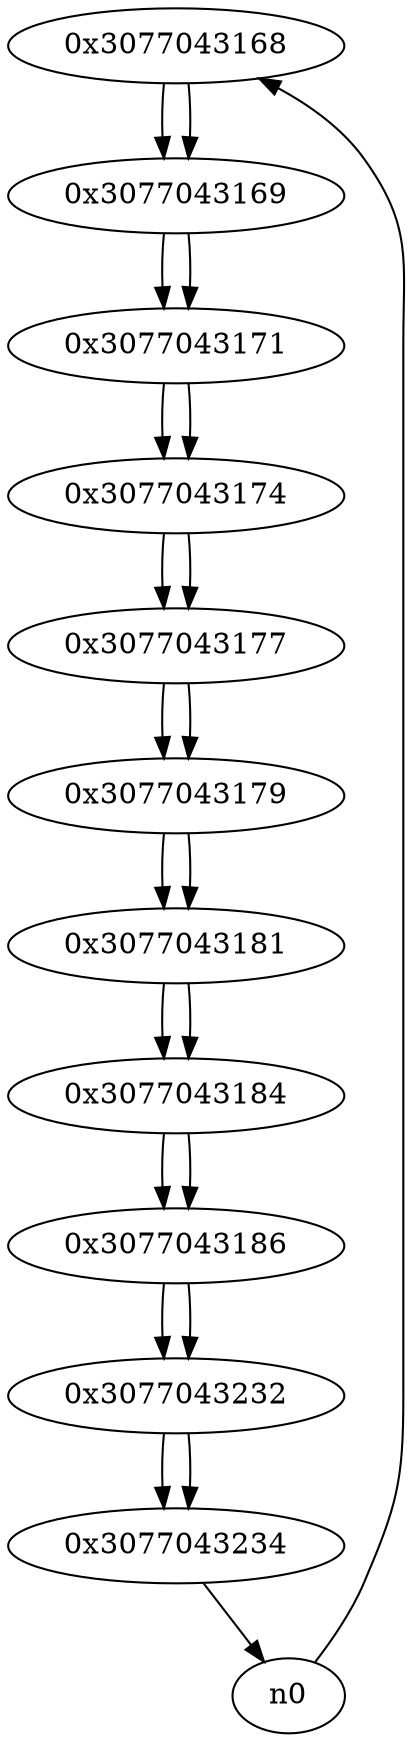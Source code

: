 digraph G{
/* nodes */
  n1 [label="0x3077043168"]
  n2 [label="0x3077043169"]
  n3 [label="0x3077043171"]
  n4 [label="0x3077043174"]
  n5 [label="0x3077043177"]
  n6 [label="0x3077043179"]
  n7 [label="0x3077043181"]
  n8 [label="0x3077043184"]
  n9 [label="0x3077043186"]
  n10 [label="0x3077043232"]
  n11 [label="0x3077043234"]
/* edges */
n1 -> n2;
n0 -> n1;
n2 -> n3;
n1 -> n2;
n3 -> n4;
n2 -> n3;
n4 -> n5;
n3 -> n4;
n5 -> n6;
n4 -> n5;
n6 -> n7;
n5 -> n6;
n7 -> n8;
n6 -> n7;
n8 -> n9;
n7 -> n8;
n9 -> n10;
n8 -> n9;
n10 -> n11;
n9 -> n10;
n11 -> n0;
n10 -> n11;
}
